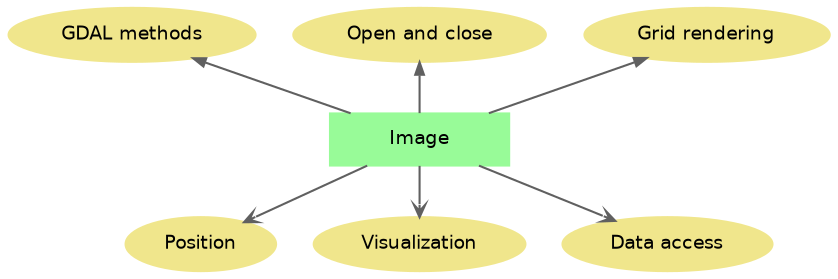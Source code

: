 ﻿ digraph image_groups {
 splines = true;
 ranksep = 0.35;
 
 node [shape= "polygon", peripheries = 1, fontname=Helvetica, fontsize=9, color = palegreen, style = filled, height = 0.35, width = 1.2];
 img [ label="Image" URL="\ref Image"]
 
 node  [shape = "ellipse", color = khaki, width = 0.2, height = 0.2 ]
 gdal  [label="GDAL methods"       URL="\ref image_gdal"]
 mng   [label="Open and close"     URL="\ref image_common"]
 pos   [label="Position"           URL="\ref image_position"];
 vis   [label="Visualization"      URL="\ref image_visualization"];
 data  [label="Data access"        URL="\ref image_data"]
 grid  [label="Grid rendering"     URL="\ref image_grid_render"]
 
 edge [ arrowhead="open", style = solid, arrowsize = 0.6, fontname = "Arial", fontsize = 9, fontcolor = blue, color = "#606060" dir = "back"]
 gdal ->img;
 mng -> img;
 grid -> img;

 edge [dir = "forward"]
 img -> pos;
 img -> vis;
 img -> data;
}